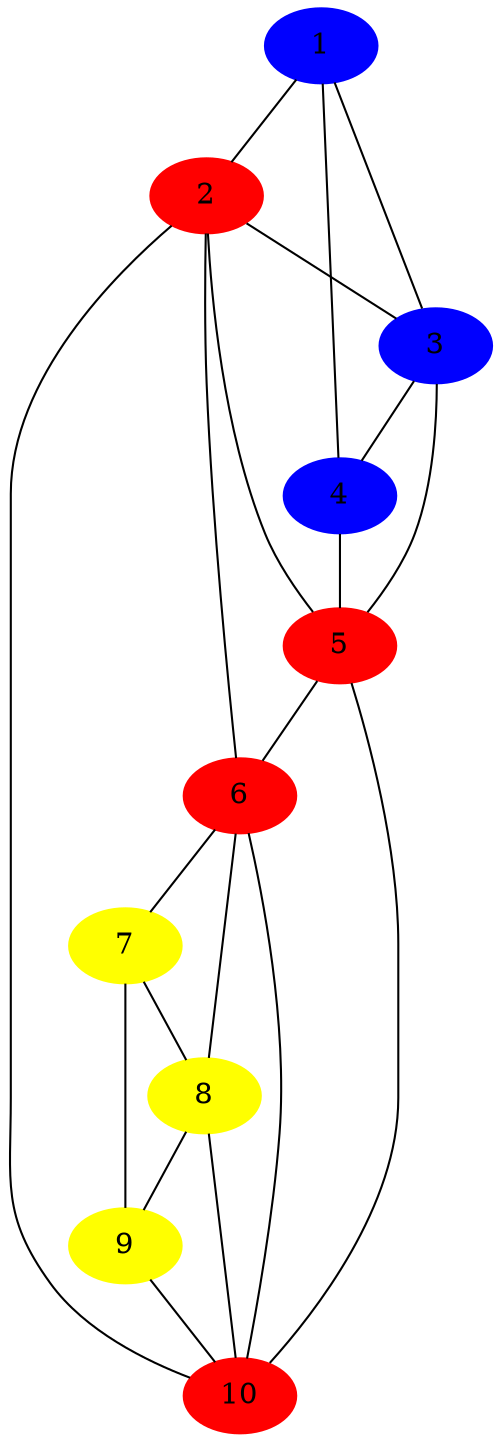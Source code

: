 graph G {
1 [color=blue, style=filled]
2 [color=red, style=filled]
3 [color=blue, style=filled]
4 [color=blue, style=filled]
5 [color=red, style=filled]
6 [color=red, style=filled]
7 [color=yellow, style=filled]
8 [color=yellow, style=filled]
9 [color=yellow, style=filled]
10 [color=red, style=filled]
1 -- 2
1 -- 3
1 -- 4
2 -- 3
2 -- 5
2 -- 6
2 -- 10
3 -- 4
3 -- 5
4 -- 5
5 -- 6
5 -- 10
6 -- 7
6 -- 8
6 -- 10
7 -- 8
7 -- 9
8 -- 9
8 -- 10
9 -- 10
}